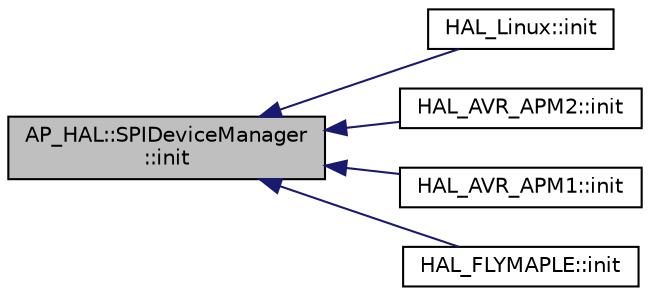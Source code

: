 digraph "AP_HAL::SPIDeviceManager::init"
{
 // INTERACTIVE_SVG=YES
  edge [fontname="Helvetica",fontsize="10",labelfontname="Helvetica",labelfontsize="10"];
  node [fontname="Helvetica",fontsize="10",shape=record];
  rankdir="LR";
  Node1 [label="AP_HAL::SPIDeviceManager\l::init",height=0.2,width=0.4,color="black", fillcolor="grey75", style="filled" fontcolor="black"];
  Node1 -> Node2 [dir="back",color="midnightblue",fontsize="10",style="solid",fontname="Helvetica"];
  Node2 [label="HAL_Linux::init",height=0.2,width=0.4,color="black", fillcolor="white", style="filled",URL="$classHAL__Linux.html#a4cd7be623bd42aaaa4253ec74b89ca38"];
  Node1 -> Node3 [dir="back",color="midnightblue",fontsize="10",style="solid",fontname="Helvetica"];
  Node3 [label="HAL_AVR_APM2::init",height=0.2,width=0.4,color="black", fillcolor="white", style="filled",URL="$classHAL__AVR__APM2.html#ac32e2a2c80ae57587bfc9a96a04287fc"];
  Node1 -> Node4 [dir="back",color="midnightblue",fontsize="10",style="solid",fontname="Helvetica"];
  Node4 [label="HAL_AVR_APM1::init",height=0.2,width=0.4,color="black", fillcolor="white", style="filled",URL="$classHAL__AVR__APM1.html#a240163745580c3161b1690fc6f643b67"];
  Node1 -> Node5 [dir="back",color="midnightblue",fontsize="10",style="solid",fontname="Helvetica"];
  Node5 [label="HAL_FLYMAPLE::init",height=0.2,width=0.4,color="black", fillcolor="white", style="filled",URL="$classHAL__FLYMAPLE.html#a2f1f5a4eb60873257c8e809e742576a6"];
}
